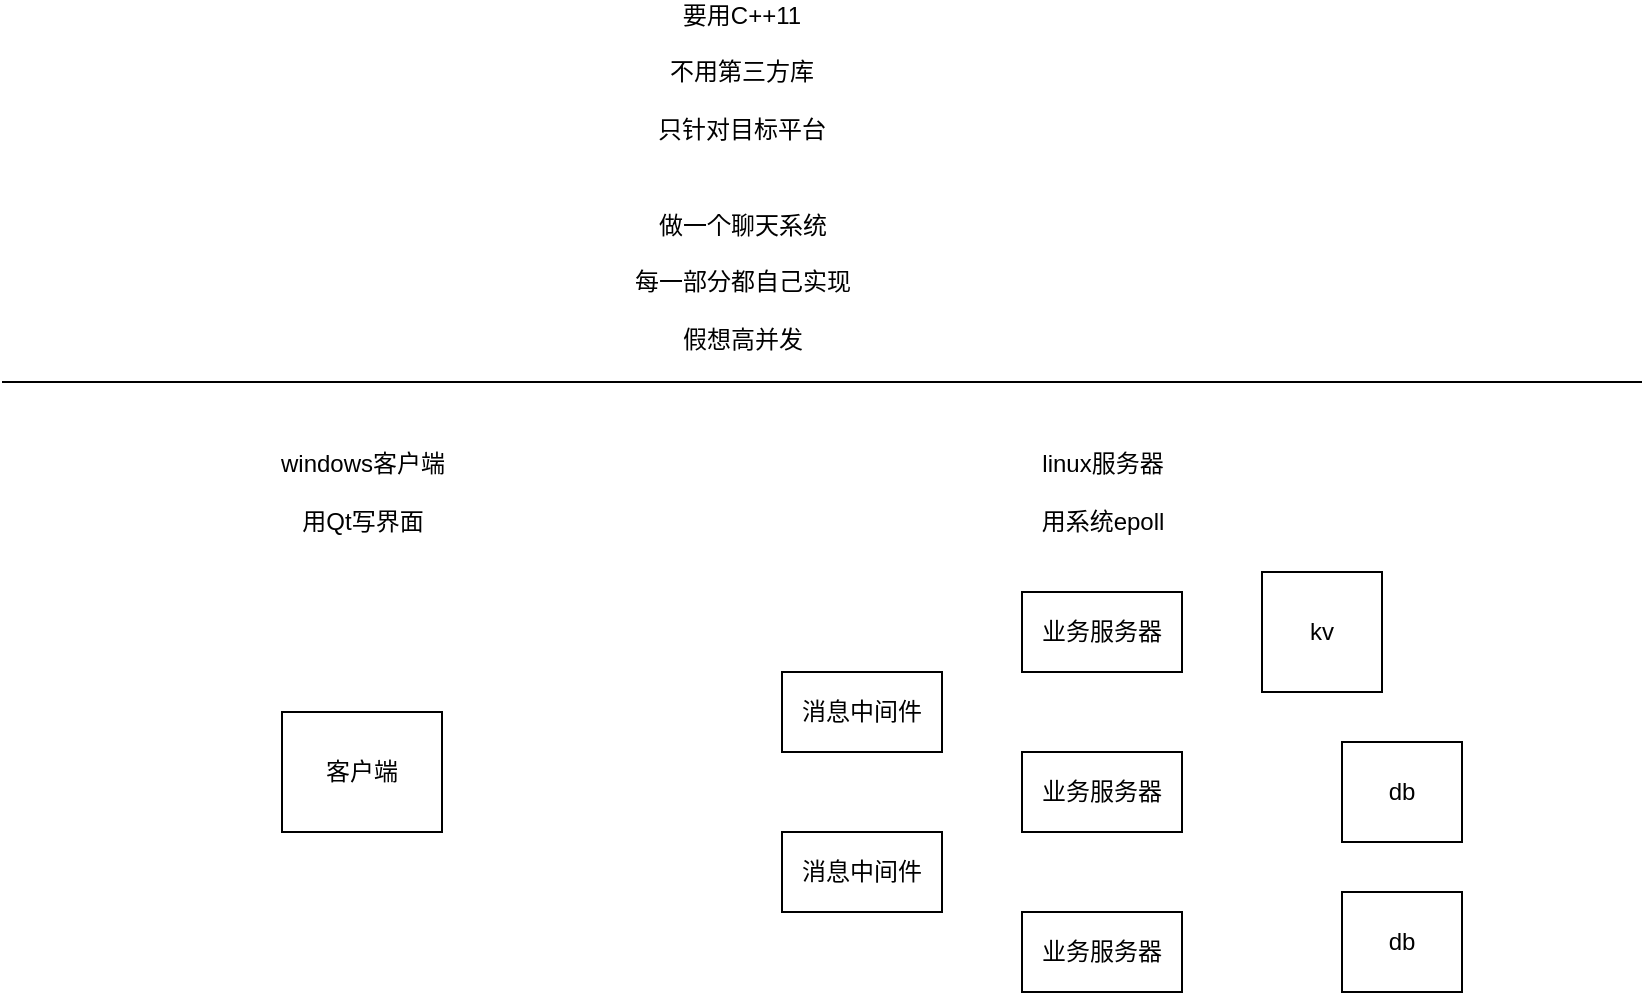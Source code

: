 <mxfile version="14.1.1" type="github">
  <diagram id="x3qpbfmpu9bDyijcc6F2" name="Page-1">
    <mxGraphModel dx="1422" dy="746" grid="1" gridSize="10" guides="1" tooltips="1" connect="1" arrows="1" fold="1" page="1" pageScale="1" pageWidth="827" pageHeight="1169" math="0" shadow="0">
      <root>
        <mxCell id="0" />
        <mxCell id="1" parent="0" />
        <mxCell id="IZEMpdSVohougEvnA6Ah-1" value="业务服务器" style="rounded=0;whiteSpace=wrap;html=1;" vertex="1" parent="1">
          <mxGeometry x="510" y="305" width="80" height="40" as="geometry" />
        </mxCell>
        <mxCell id="IZEMpdSVohougEvnA6Ah-2" value="要用C++11&lt;br&gt;&lt;br&gt;不用第三方库&lt;br&gt;&lt;br&gt;只针对目标平台" style="text;html=1;strokeColor=none;fillColor=none;align=center;verticalAlign=middle;whiteSpace=wrap;rounded=0;" vertex="1" parent="1">
          <mxGeometry x="280" y="10" width="180" height="70" as="geometry" />
        </mxCell>
        <mxCell id="IZEMpdSVohougEvnA6Ah-3" value="业务服务器" style="rounded=0;whiteSpace=wrap;html=1;" vertex="1" parent="1">
          <mxGeometry x="510" y="385" width="80" height="40" as="geometry" />
        </mxCell>
        <mxCell id="IZEMpdSVohougEvnA6Ah-4" value="db" style="rounded=0;whiteSpace=wrap;html=1;" vertex="1" parent="1">
          <mxGeometry x="670" y="380" width="60" height="50" as="geometry" />
        </mxCell>
        <mxCell id="IZEMpdSVohougEvnA6Ah-5" value="db" style="rounded=0;whiteSpace=wrap;html=1;" vertex="1" parent="1">
          <mxGeometry x="670" y="455" width="60" height="50" as="geometry" />
        </mxCell>
        <mxCell id="IZEMpdSVohougEvnA6Ah-6" value="消息中间件" style="rounded=0;whiteSpace=wrap;html=1;" vertex="1" parent="1">
          <mxGeometry x="390" y="345" width="80" height="40" as="geometry" />
        </mxCell>
        <mxCell id="IZEMpdSVohougEvnA6Ah-7" value="消息中间件" style="rounded=0;whiteSpace=wrap;html=1;" vertex="1" parent="1">
          <mxGeometry x="390" y="425" width="80" height="40" as="geometry" />
        </mxCell>
        <mxCell id="IZEMpdSVohougEvnA6Ah-8" value="业务服务器" style="rounded=0;whiteSpace=wrap;html=1;" vertex="1" parent="1">
          <mxGeometry x="510" y="465" width="80" height="40" as="geometry" />
        </mxCell>
        <mxCell id="IZEMpdSVohougEvnA6Ah-9" value="kv" style="rounded=0;whiteSpace=wrap;html=1;" vertex="1" parent="1">
          <mxGeometry x="630" y="295" width="60" height="60" as="geometry" />
        </mxCell>
        <mxCell id="IZEMpdSVohougEvnA6Ah-11" value="linux服务器&lt;br&gt;&lt;br&gt;用系统epoll" style="text;html=1;align=center;verticalAlign=middle;resizable=0;points=[];autosize=1;" vertex="1" parent="1">
          <mxGeometry x="510" y="230" width="80" height="50" as="geometry" />
        </mxCell>
        <mxCell id="IZEMpdSVohougEvnA6Ah-12" value="做一个聊天系统&lt;br&gt;&lt;br&gt;每一部分都自己实现&lt;br&gt;&lt;br&gt;假想高并发" style="text;html=1;align=center;verticalAlign=middle;resizable=0;points=[];autosize=1;" vertex="1" parent="1">
          <mxGeometry x="310" y="110" width="120" height="80" as="geometry" />
        </mxCell>
        <mxCell id="IZEMpdSVohougEvnA6Ah-13" value="windows客户端&lt;br&gt;&lt;br&gt;用Qt写界面" style="text;html=1;align=center;verticalAlign=middle;resizable=0;points=[];autosize=1;" vertex="1" parent="1">
          <mxGeometry x="130" y="230" width="100" height="50" as="geometry" />
        </mxCell>
        <mxCell id="IZEMpdSVohougEvnA6Ah-16" value="客户端" style="rounded=0;whiteSpace=wrap;html=1;" vertex="1" parent="1">
          <mxGeometry x="140" y="365" width="80" height="60" as="geometry" />
        </mxCell>
        <mxCell id="IZEMpdSVohougEvnA6Ah-17" value="" style="endArrow=none;html=1;" edge="1" parent="1">
          <mxGeometry width="50" height="50" relative="1" as="geometry">
            <mxPoint y="200" as="sourcePoint" />
            <mxPoint x="820" y="200" as="targetPoint" />
          </mxGeometry>
        </mxCell>
      </root>
    </mxGraphModel>
  </diagram>
</mxfile>
